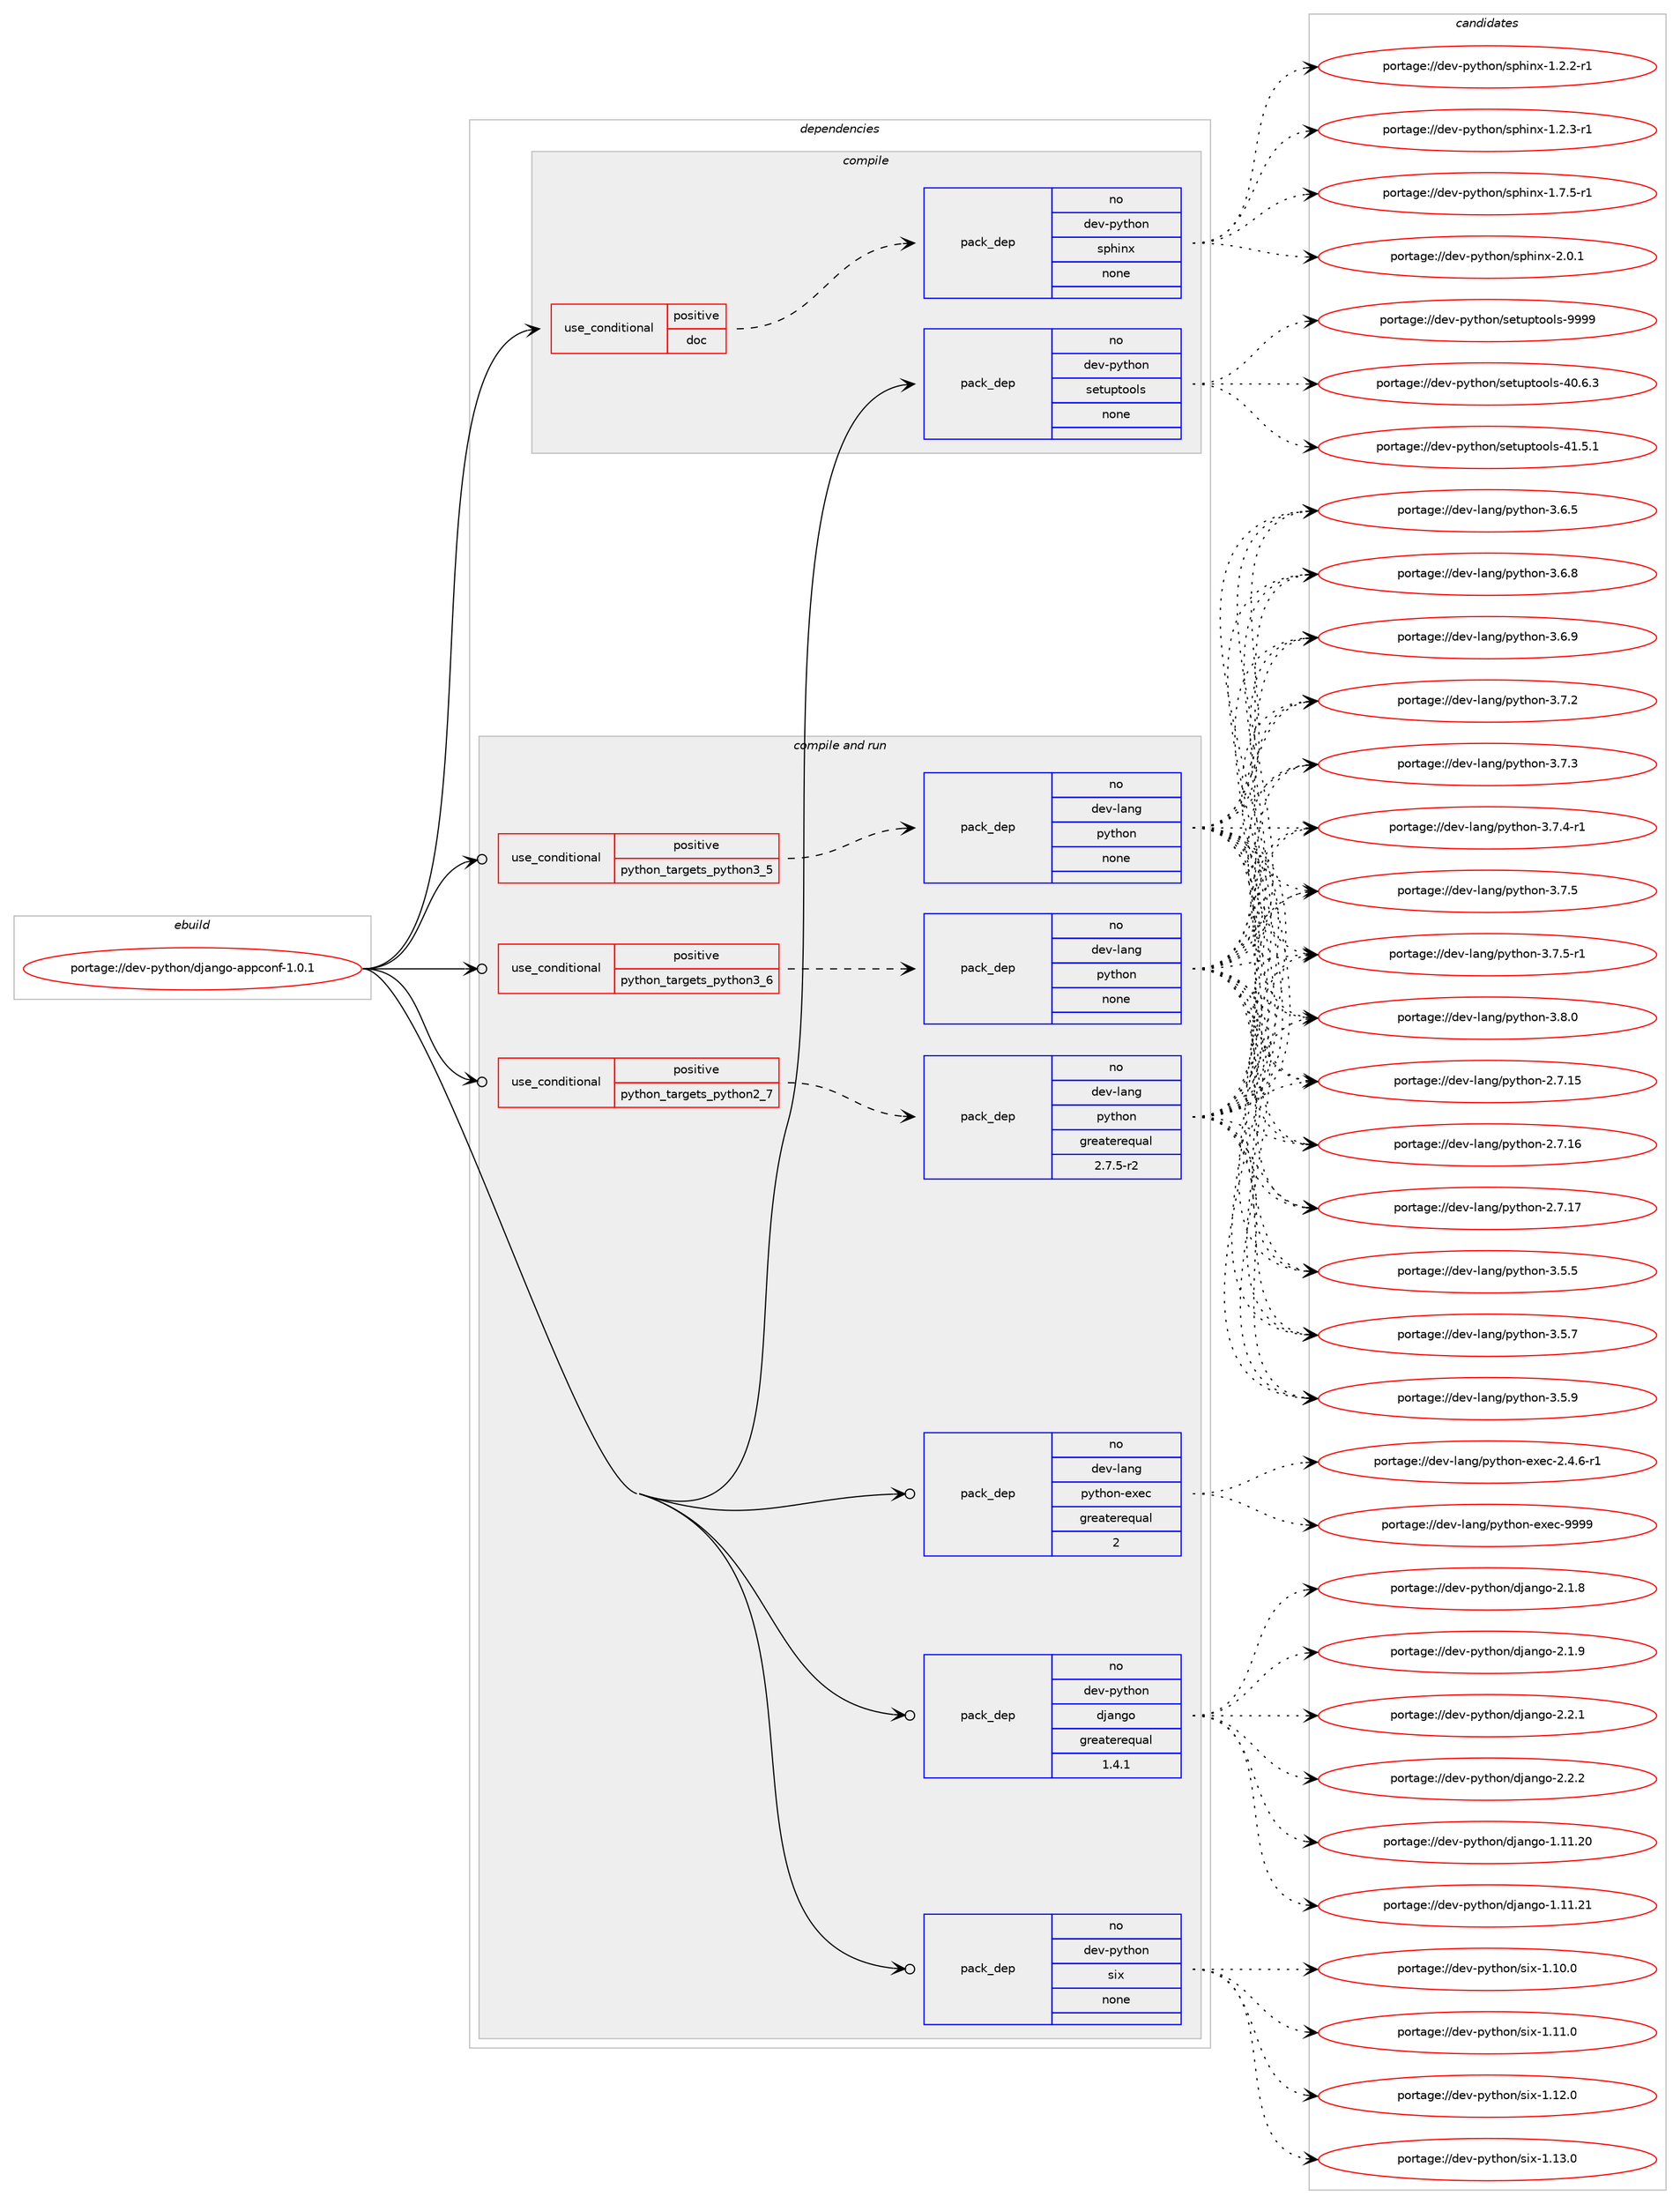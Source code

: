 digraph prolog {

# *************
# Graph options
# *************

newrank=true;
concentrate=true;
compound=true;
graph [rankdir=LR,fontname=Helvetica,fontsize=10,ranksep=1.5];#, ranksep=2.5, nodesep=0.2];
edge  [arrowhead=vee];
node  [fontname=Helvetica,fontsize=10];

# **********
# The ebuild
# **********

subgraph cluster_leftcol {
color=gray;
rank=same;
label=<<i>ebuild</i>>;
id [label="portage://dev-python/django-appconf-1.0.1", color=red, width=4, href="../dev-python/django-appconf-1.0.1.svg"];
}

# ****************
# The dependencies
# ****************

subgraph cluster_midcol {
color=gray;
label=<<i>dependencies</i>>;
subgraph cluster_compile {
fillcolor="#eeeeee";
style=filled;
label=<<i>compile</i>>;
subgraph cond27705 {
dependency136499 [label=<<TABLE BORDER="0" CELLBORDER="1" CELLSPACING="0" CELLPADDING="4"><TR><TD ROWSPAN="3" CELLPADDING="10">use_conditional</TD></TR><TR><TD>positive</TD></TR><TR><TD>doc</TD></TR></TABLE>>, shape=none, color=red];
subgraph pack105479 {
dependency136500 [label=<<TABLE BORDER="0" CELLBORDER="1" CELLSPACING="0" CELLPADDING="4" WIDTH="220"><TR><TD ROWSPAN="6" CELLPADDING="30">pack_dep</TD></TR><TR><TD WIDTH="110">no</TD></TR><TR><TD>dev-python</TD></TR><TR><TD>sphinx</TD></TR><TR><TD>none</TD></TR><TR><TD></TD></TR></TABLE>>, shape=none, color=blue];
}
dependency136499:e -> dependency136500:w [weight=20,style="dashed",arrowhead="vee"];
}
id:e -> dependency136499:w [weight=20,style="solid",arrowhead="vee"];
subgraph pack105480 {
dependency136501 [label=<<TABLE BORDER="0" CELLBORDER="1" CELLSPACING="0" CELLPADDING="4" WIDTH="220"><TR><TD ROWSPAN="6" CELLPADDING="30">pack_dep</TD></TR><TR><TD WIDTH="110">no</TD></TR><TR><TD>dev-python</TD></TR><TR><TD>setuptools</TD></TR><TR><TD>none</TD></TR><TR><TD></TD></TR></TABLE>>, shape=none, color=blue];
}
id:e -> dependency136501:w [weight=20,style="solid",arrowhead="vee"];
}
subgraph cluster_compileandrun {
fillcolor="#eeeeee";
style=filled;
label=<<i>compile and run</i>>;
subgraph cond27706 {
dependency136502 [label=<<TABLE BORDER="0" CELLBORDER="1" CELLSPACING="0" CELLPADDING="4"><TR><TD ROWSPAN="3" CELLPADDING="10">use_conditional</TD></TR><TR><TD>positive</TD></TR><TR><TD>python_targets_python2_7</TD></TR></TABLE>>, shape=none, color=red];
subgraph pack105481 {
dependency136503 [label=<<TABLE BORDER="0" CELLBORDER="1" CELLSPACING="0" CELLPADDING="4" WIDTH="220"><TR><TD ROWSPAN="6" CELLPADDING="30">pack_dep</TD></TR><TR><TD WIDTH="110">no</TD></TR><TR><TD>dev-lang</TD></TR><TR><TD>python</TD></TR><TR><TD>greaterequal</TD></TR><TR><TD>2.7.5-r2</TD></TR></TABLE>>, shape=none, color=blue];
}
dependency136502:e -> dependency136503:w [weight=20,style="dashed",arrowhead="vee"];
}
id:e -> dependency136502:w [weight=20,style="solid",arrowhead="odotvee"];
subgraph cond27707 {
dependency136504 [label=<<TABLE BORDER="0" CELLBORDER="1" CELLSPACING="0" CELLPADDING="4"><TR><TD ROWSPAN="3" CELLPADDING="10">use_conditional</TD></TR><TR><TD>positive</TD></TR><TR><TD>python_targets_python3_5</TD></TR></TABLE>>, shape=none, color=red];
subgraph pack105482 {
dependency136505 [label=<<TABLE BORDER="0" CELLBORDER="1" CELLSPACING="0" CELLPADDING="4" WIDTH="220"><TR><TD ROWSPAN="6" CELLPADDING="30">pack_dep</TD></TR><TR><TD WIDTH="110">no</TD></TR><TR><TD>dev-lang</TD></TR><TR><TD>python</TD></TR><TR><TD>none</TD></TR><TR><TD></TD></TR></TABLE>>, shape=none, color=blue];
}
dependency136504:e -> dependency136505:w [weight=20,style="dashed",arrowhead="vee"];
}
id:e -> dependency136504:w [weight=20,style="solid",arrowhead="odotvee"];
subgraph cond27708 {
dependency136506 [label=<<TABLE BORDER="0" CELLBORDER="1" CELLSPACING="0" CELLPADDING="4"><TR><TD ROWSPAN="3" CELLPADDING="10">use_conditional</TD></TR><TR><TD>positive</TD></TR><TR><TD>python_targets_python3_6</TD></TR></TABLE>>, shape=none, color=red];
subgraph pack105483 {
dependency136507 [label=<<TABLE BORDER="0" CELLBORDER="1" CELLSPACING="0" CELLPADDING="4" WIDTH="220"><TR><TD ROWSPAN="6" CELLPADDING="30">pack_dep</TD></TR><TR><TD WIDTH="110">no</TD></TR><TR><TD>dev-lang</TD></TR><TR><TD>python</TD></TR><TR><TD>none</TD></TR><TR><TD></TD></TR></TABLE>>, shape=none, color=blue];
}
dependency136506:e -> dependency136507:w [weight=20,style="dashed",arrowhead="vee"];
}
id:e -> dependency136506:w [weight=20,style="solid",arrowhead="odotvee"];
subgraph pack105484 {
dependency136508 [label=<<TABLE BORDER="0" CELLBORDER="1" CELLSPACING="0" CELLPADDING="4" WIDTH="220"><TR><TD ROWSPAN="6" CELLPADDING="30">pack_dep</TD></TR><TR><TD WIDTH="110">no</TD></TR><TR><TD>dev-lang</TD></TR><TR><TD>python-exec</TD></TR><TR><TD>greaterequal</TD></TR><TR><TD>2</TD></TR></TABLE>>, shape=none, color=blue];
}
id:e -> dependency136508:w [weight=20,style="solid",arrowhead="odotvee"];
subgraph pack105485 {
dependency136509 [label=<<TABLE BORDER="0" CELLBORDER="1" CELLSPACING="0" CELLPADDING="4" WIDTH="220"><TR><TD ROWSPAN="6" CELLPADDING="30">pack_dep</TD></TR><TR><TD WIDTH="110">no</TD></TR><TR><TD>dev-python</TD></TR><TR><TD>django</TD></TR><TR><TD>greaterequal</TD></TR><TR><TD>1.4.1</TD></TR></TABLE>>, shape=none, color=blue];
}
id:e -> dependency136509:w [weight=20,style="solid",arrowhead="odotvee"];
subgraph pack105486 {
dependency136510 [label=<<TABLE BORDER="0" CELLBORDER="1" CELLSPACING="0" CELLPADDING="4" WIDTH="220"><TR><TD ROWSPAN="6" CELLPADDING="30">pack_dep</TD></TR><TR><TD WIDTH="110">no</TD></TR><TR><TD>dev-python</TD></TR><TR><TD>six</TD></TR><TR><TD>none</TD></TR><TR><TD></TD></TR></TABLE>>, shape=none, color=blue];
}
id:e -> dependency136510:w [weight=20,style="solid",arrowhead="odotvee"];
}
subgraph cluster_run {
fillcolor="#eeeeee";
style=filled;
label=<<i>run</i>>;
}
}

# **************
# The candidates
# **************

subgraph cluster_choices {
rank=same;
color=gray;
label=<<i>candidates</i>>;

subgraph choice105479 {
color=black;
nodesep=1;
choiceportage10010111845112121116104111110471151121041051101204549465046504511449 [label="portage://dev-python/sphinx-1.2.2-r1", color=red, width=4,href="../dev-python/sphinx-1.2.2-r1.svg"];
choiceportage10010111845112121116104111110471151121041051101204549465046514511449 [label="portage://dev-python/sphinx-1.2.3-r1", color=red, width=4,href="../dev-python/sphinx-1.2.3-r1.svg"];
choiceportage10010111845112121116104111110471151121041051101204549465546534511449 [label="portage://dev-python/sphinx-1.7.5-r1", color=red, width=4,href="../dev-python/sphinx-1.7.5-r1.svg"];
choiceportage1001011184511212111610411111047115112104105110120455046484649 [label="portage://dev-python/sphinx-2.0.1", color=red, width=4,href="../dev-python/sphinx-2.0.1.svg"];
dependency136500:e -> choiceportage10010111845112121116104111110471151121041051101204549465046504511449:w [style=dotted,weight="100"];
dependency136500:e -> choiceportage10010111845112121116104111110471151121041051101204549465046514511449:w [style=dotted,weight="100"];
dependency136500:e -> choiceportage10010111845112121116104111110471151121041051101204549465546534511449:w [style=dotted,weight="100"];
dependency136500:e -> choiceportage1001011184511212111610411111047115112104105110120455046484649:w [style=dotted,weight="100"];
}
subgraph choice105480 {
color=black;
nodesep=1;
choiceportage100101118451121211161041111104711510111611711211611111110811545524846544651 [label="portage://dev-python/setuptools-40.6.3", color=red, width=4,href="../dev-python/setuptools-40.6.3.svg"];
choiceportage100101118451121211161041111104711510111611711211611111110811545524946534649 [label="portage://dev-python/setuptools-41.5.1", color=red, width=4,href="../dev-python/setuptools-41.5.1.svg"];
choiceportage10010111845112121116104111110471151011161171121161111111081154557575757 [label="portage://dev-python/setuptools-9999", color=red, width=4,href="../dev-python/setuptools-9999.svg"];
dependency136501:e -> choiceportage100101118451121211161041111104711510111611711211611111110811545524846544651:w [style=dotted,weight="100"];
dependency136501:e -> choiceportage100101118451121211161041111104711510111611711211611111110811545524946534649:w [style=dotted,weight="100"];
dependency136501:e -> choiceportage10010111845112121116104111110471151011161171121161111111081154557575757:w [style=dotted,weight="100"];
}
subgraph choice105481 {
color=black;
nodesep=1;
choiceportage10010111845108971101034711212111610411111045504655464953 [label="portage://dev-lang/python-2.7.15", color=red, width=4,href="../dev-lang/python-2.7.15.svg"];
choiceportage10010111845108971101034711212111610411111045504655464954 [label="portage://dev-lang/python-2.7.16", color=red, width=4,href="../dev-lang/python-2.7.16.svg"];
choiceportage10010111845108971101034711212111610411111045504655464955 [label="portage://dev-lang/python-2.7.17", color=red, width=4,href="../dev-lang/python-2.7.17.svg"];
choiceportage100101118451089711010347112121116104111110455146534653 [label="portage://dev-lang/python-3.5.5", color=red, width=4,href="../dev-lang/python-3.5.5.svg"];
choiceportage100101118451089711010347112121116104111110455146534655 [label="portage://dev-lang/python-3.5.7", color=red, width=4,href="../dev-lang/python-3.5.7.svg"];
choiceportage100101118451089711010347112121116104111110455146534657 [label="portage://dev-lang/python-3.5.9", color=red, width=4,href="../dev-lang/python-3.5.9.svg"];
choiceportage100101118451089711010347112121116104111110455146544653 [label="portage://dev-lang/python-3.6.5", color=red, width=4,href="../dev-lang/python-3.6.5.svg"];
choiceportage100101118451089711010347112121116104111110455146544656 [label="portage://dev-lang/python-3.6.8", color=red, width=4,href="../dev-lang/python-3.6.8.svg"];
choiceportage100101118451089711010347112121116104111110455146544657 [label="portage://dev-lang/python-3.6.9", color=red, width=4,href="../dev-lang/python-3.6.9.svg"];
choiceportage100101118451089711010347112121116104111110455146554650 [label="portage://dev-lang/python-3.7.2", color=red, width=4,href="../dev-lang/python-3.7.2.svg"];
choiceportage100101118451089711010347112121116104111110455146554651 [label="portage://dev-lang/python-3.7.3", color=red, width=4,href="../dev-lang/python-3.7.3.svg"];
choiceportage1001011184510897110103471121211161041111104551465546524511449 [label="portage://dev-lang/python-3.7.4-r1", color=red, width=4,href="../dev-lang/python-3.7.4-r1.svg"];
choiceportage100101118451089711010347112121116104111110455146554653 [label="portage://dev-lang/python-3.7.5", color=red, width=4,href="../dev-lang/python-3.7.5.svg"];
choiceportage1001011184510897110103471121211161041111104551465546534511449 [label="portage://dev-lang/python-3.7.5-r1", color=red, width=4,href="../dev-lang/python-3.7.5-r1.svg"];
choiceportage100101118451089711010347112121116104111110455146564648 [label="portage://dev-lang/python-3.8.0", color=red, width=4,href="../dev-lang/python-3.8.0.svg"];
dependency136503:e -> choiceportage10010111845108971101034711212111610411111045504655464953:w [style=dotted,weight="100"];
dependency136503:e -> choiceportage10010111845108971101034711212111610411111045504655464954:w [style=dotted,weight="100"];
dependency136503:e -> choiceportage10010111845108971101034711212111610411111045504655464955:w [style=dotted,weight="100"];
dependency136503:e -> choiceportage100101118451089711010347112121116104111110455146534653:w [style=dotted,weight="100"];
dependency136503:e -> choiceportage100101118451089711010347112121116104111110455146534655:w [style=dotted,weight="100"];
dependency136503:e -> choiceportage100101118451089711010347112121116104111110455146534657:w [style=dotted,weight="100"];
dependency136503:e -> choiceportage100101118451089711010347112121116104111110455146544653:w [style=dotted,weight="100"];
dependency136503:e -> choiceportage100101118451089711010347112121116104111110455146544656:w [style=dotted,weight="100"];
dependency136503:e -> choiceportage100101118451089711010347112121116104111110455146544657:w [style=dotted,weight="100"];
dependency136503:e -> choiceportage100101118451089711010347112121116104111110455146554650:w [style=dotted,weight="100"];
dependency136503:e -> choiceportage100101118451089711010347112121116104111110455146554651:w [style=dotted,weight="100"];
dependency136503:e -> choiceportage1001011184510897110103471121211161041111104551465546524511449:w [style=dotted,weight="100"];
dependency136503:e -> choiceportage100101118451089711010347112121116104111110455146554653:w [style=dotted,weight="100"];
dependency136503:e -> choiceportage1001011184510897110103471121211161041111104551465546534511449:w [style=dotted,weight="100"];
dependency136503:e -> choiceportage100101118451089711010347112121116104111110455146564648:w [style=dotted,weight="100"];
}
subgraph choice105482 {
color=black;
nodesep=1;
choiceportage10010111845108971101034711212111610411111045504655464953 [label="portage://dev-lang/python-2.7.15", color=red, width=4,href="../dev-lang/python-2.7.15.svg"];
choiceportage10010111845108971101034711212111610411111045504655464954 [label="portage://dev-lang/python-2.7.16", color=red, width=4,href="../dev-lang/python-2.7.16.svg"];
choiceportage10010111845108971101034711212111610411111045504655464955 [label="portage://dev-lang/python-2.7.17", color=red, width=4,href="../dev-lang/python-2.7.17.svg"];
choiceportage100101118451089711010347112121116104111110455146534653 [label="portage://dev-lang/python-3.5.5", color=red, width=4,href="../dev-lang/python-3.5.5.svg"];
choiceportage100101118451089711010347112121116104111110455146534655 [label="portage://dev-lang/python-3.5.7", color=red, width=4,href="../dev-lang/python-3.5.7.svg"];
choiceportage100101118451089711010347112121116104111110455146534657 [label="portage://dev-lang/python-3.5.9", color=red, width=4,href="../dev-lang/python-3.5.9.svg"];
choiceportage100101118451089711010347112121116104111110455146544653 [label="portage://dev-lang/python-3.6.5", color=red, width=4,href="../dev-lang/python-3.6.5.svg"];
choiceportage100101118451089711010347112121116104111110455146544656 [label="portage://dev-lang/python-3.6.8", color=red, width=4,href="../dev-lang/python-3.6.8.svg"];
choiceportage100101118451089711010347112121116104111110455146544657 [label="portage://dev-lang/python-3.6.9", color=red, width=4,href="../dev-lang/python-3.6.9.svg"];
choiceportage100101118451089711010347112121116104111110455146554650 [label="portage://dev-lang/python-3.7.2", color=red, width=4,href="../dev-lang/python-3.7.2.svg"];
choiceportage100101118451089711010347112121116104111110455146554651 [label="portage://dev-lang/python-3.7.3", color=red, width=4,href="../dev-lang/python-3.7.3.svg"];
choiceportage1001011184510897110103471121211161041111104551465546524511449 [label="portage://dev-lang/python-3.7.4-r1", color=red, width=4,href="../dev-lang/python-3.7.4-r1.svg"];
choiceportage100101118451089711010347112121116104111110455146554653 [label="portage://dev-lang/python-3.7.5", color=red, width=4,href="../dev-lang/python-3.7.5.svg"];
choiceportage1001011184510897110103471121211161041111104551465546534511449 [label="portage://dev-lang/python-3.7.5-r1", color=red, width=4,href="../dev-lang/python-3.7.5-r1.svg"];
choiceportage100101118451089711010347112121116104111110455146564648 [label="portage://dev-lang/python-3.8.0", color=red, width=4,href="../dev-lang/python-3.8.0.svg"];
dependency136505:e -> choiceportage10010111845108971101034711212111610411111045504655464953:w [style=dotted,weight="100"];
dependency136505:e -> choiceportage10010111845108971101034711212111610411111045504655464954:w [style=dotted,weight="100"];
dependency136505:e -> choiceportage10010111845108971101034711212111610411111045504655464955:w [style=dotted,weight="100"];
dependency136505:e -> choiceportage100101118451089711010347112121116104111110455146534653:w [style=dotted,weight="100"];
dependency136505:e -> choiceportage100101118451089711010347112121116104111110455146534655:w [style=dotted,weight="100"];
dependency136505:e -> choiceportage100101118451089711010347112121116104111110455146534657:w [style=dotted,weight="100"];
dependency136505:e -> choiceportage100101118451089711010347112121116104111110455146544653:w [style=dotted,weight="100"];
dependency136505:e -> choiceportage100101118451089711010347112121116104111110455146544656:w [style=dotted,weight="100"];
dependency136505:e -> choiceportage100101118451089711010347112121116104111110455146544657:w [style=dotted,weight="100"];
dependency136505:e -> choiceportage100101118451089711010347112121116104111110455146554650:w [style=dotted,weight="100"];
dependency136505:e -> choiceportage100101118451089711010347112121116104111110455146554651:w [style=dotted,weight="100"];
dependency136505:e -> choiceportage1001011184510897110103471121211161041111104551465546524511449:w [style=dotted,weight="100"];
dependency136505:e -> choiceportage100101118451089711010347112121116104111110455146554653:w [style=dotted,weight="100"];
dependency136505:e -> choiceportage1001011184510897110103471121211161041111104551465546534511449:w [style=dotted,weight="100"];
dependency136505:e -> choiceportage100101118451089711010347112121116104111110455146564648:w [style=dotted,weight="100"];
}
subgraph choice105483 {
color=black;
nodesep=1;
choiceportage10010111845108971101034711212111610411111045504655464953 [label="portage://dev-lang/python-2.7.15", color=red, width=4,href="../dev-lang/python-2.7.15.svg"];
choiceportage10010111845108971101034711212111610411111045504655464954 [label="portage://dev-lang/python-2.7.16", color=red, width=4,href="../dev-lang/python-2.7.16.svg"];
choiceportage10010111845108971101034711212111610411111045504655464955 [label="portage://dev-lang/python-2.7.17", color=red, width=4,href="../dev-lang/python-2.7.17.svg"];
choiceportage100101118451089711010347112121116104111110455146534653 [label="portage://dev-lang/python-3.5.5", color=red, width=4,href="../dev-lang/python-3.5.5.svg"];
choiceportage100101118451089711010347112121116104111110455146534655 [label="portage://dev-lang/python-3.5.7", color=red, width=4,href="../dev-lang/python-3.5.7.svg"];
choiceportage100101118451089711010347112121116104111110455146534657 [label="portage://dev-lang/python-3.5.9", color=red, width=4,href="../dev-lang/python-3.5.9.svg"];
choiceportage100101118451089711010347112121116104111110455146544653 [label="portage://dev-lang/python-3.6.5", color=red, width=4,href="../dev-lang/python-3.6.5.svg"];
choiceportage100101118451089711010347112121116104111110455146544656 [label="portage://dev-lang/python-3.6.8", color=red, width=4,href="../dev-lang/python-3.6.8.svg"];
choiceportage100101118451089711010347112121116104111110455146544657 [label="portage://dev-lang/python-3.6.9", color=red, width=4,href="../dev-lang/python-3.6.9.svg"];
choiceportage100101118451089711010347112121116104111110455146554650 [label="portage://dev-lang/python-3.7.2", color=red, width=4,href="../dev-lang/python-3.7.2.svg"];
choiceportage100101118451089711010347112121116104111110455146554651 [label="portage://dev-lang/python-3.7.3", color=red, width=4,href="../dev-lang/python-3.7.3.svg"];
choiceportage1001011184510897110103471121211161041111104551465546524511449 [label="portage://dev-lang/python-3.7.4-r1", color=red, width=4,href="../dev-lang/python-3.7.4-r1.svg"];
choiceportage100101118451089711010347112121116104111110455146554653 [label="portage://dev-lang/python-3.7.5", color=red, width=4,href="../dev-lang/python-3.7.5.svg"];
choiceportage1001011184510897110103471121211161041111104551465546534511449 [label="portage://dev-lang/python-3.7.5-r1", color=red, width=4,href="../dev-lang/python-3.7.5-r1.svg"];
choiceportage100101118451089711010347112121116104111110455146564648 [label="portage://dev-lang/python-3.8.0", color=red, width=4,href="../dev-lang/python-3.8.0.svg"];
dependency136507:e -> choiceportage10010111845108971101034711212111610411111045504655464953:w [style=dotted,weight="100"];
dependency136507:e -> choiceportage10010111845108971101034711212111610411111045504655464954:w [style=dotted,weight="100"];
dependency136507:e -> choiceportage10010111845108971101034711212111610411111045504655464955:w [style=dotted,weight="100"];
dependency136507:e -> choiceportage100101118451089711010347112121116104111110455146534653:w [style=dotted,weight="100"];
dependency136507:e -> choiceportage100101118451089711010347112121116104111110455146534655:w [style=dotted,weight="100"];
dependency136507:e -> choiceportage100101118451089711010347112121116104111110455146534657:w [style=dotted,weight="100"];
dependency136507:e -> choiceportage100101118451089711010347112121116104111110455146544653:w [style=dotted,weight="100"];
dependency136507:e -> choiceportage100101118451089711010347112121116104111110455146544656:w [style=dotted,weight="100"];
dependency136507:e -> choiceportage100101118451089711010347112121116104111110455146544657:w [style=dotted,weight="100"];
dependency136507:e -> choiceportage100101118451089711010347112121116104111110455146554650:w [style=dotted,weight="100"];
dependency136507:e -> choiceportage100101118451089711010347112121116104111110455146554651:w [style=dotted,weight="100"];
dependency136507:e -> choiceportage1001011184510897110103471121211161041111104551465546524511449:w [style=dotted,weight="100"];
dependency136507:e -> choiceportage100101118451089711010347112121116104111110455146554653:w [style=dotted,weight="100"];
dependency136507:e -> choiceportage1001011184510897110103471121211161041111104551465546534511449:w [style=dotted,weight="100"];
dependency136507:e -> choiceportage100101118451089711010347112121116104111110455146564648:w [style=dotted,weight="100"];
}
subgraph choice105484 {
color=black;
nodesep=1;
choiceportage10010111845108971101034711212111610411111045101120101994550465246544511449 [label="portage://dev-lang/python-exec-2.4.6-r1", color=red, width=4,href="../dev-lang/python-exec-2.4.6-r1.svg"];
choiceportage10010111845108971101034711212111610411111045101120101994557575757 [label="portage://dev-lang/python-exec-9999", color=red, width=4,href="../dev-lang/python-exec-9999.svg"];
dependency136508:e -> choiceportage10010111845108971101034711212111610411111045101120101994550465246544511449:w [style=dotted,weight="100"];
dependency136508:e -> choiceportage10010111845108971101034711212111610411111045101120101994557575757:w [style=dotted,weight="100"];
}
subgraph choice105485 {
color=black;
nodesep=1;
choiceportage1001011184511212111610411111047100106971101031114549464949465048 [label="portage://dev-python/django-1.11.20", color=red, width=4,href="../dev-python/django-1.11.20.svg"];
choiceportage1001011184511212111610411111047100106971101031114549464949465049 [label="portage://dev-python/django-1.11.21", color=red, width=4,href="../dev-python/django-1.11.21.svg"];
choiceportage100101118451121211161041111104710010697110103111455046494656 [label="portage://dev-python/django-2.1.8", color=red, width=4,href="../dev-python/django-2.1.8.svg"];
choiceportage100101118451121211161041111104710010697110103111455046494657 [label="portage://dev-python/django-2.1.9", color=red, width=4,href="../dev-python/django-2.1.9.svg"];
choiceportage100101118451121211161041111104710010697110103111455046504649 [label="portage://dev-python/django-2.2.1", color=red, width=4,href="../dev-python/django-2.2.1.svg"];
choiceportage100101118451121211161041111104710010697110103111455046504650 [label="portage://dev-python/django-2.2.2", color=red, width=4,href="../dev-python/django-2.2.2.svg"];
dependency136509:e -> choiceportage1001011184511212111610411111047100106971101031114549464949465048:w [style=dotted,weight="100"];
dependency136509:e -> choiceportage1001011184511212111610411111047100106971101031114549464949465049:w [style=dotted,weight="100"];
dependency136509:e -> choiceportage100101118451121211161041111104710010697110103111455046494656:w [style=dotted,weight="100"];
dependency136509:e -> choiceportage100101118451121211161041111104710010697110103111455046494657:w [style=dotted,weight="100"];
dependency136509:e -> choiceportage100101118451121211161041111104710010697110103111455046504649:w [style=dotted,weight="100"];
dependency136509:e -> choiceportage100101118451121211161041111104710010697110103111455046504650:w [style=dotted,weight="100"];
}
subgraph choice105486 {
color=black;
nodesep=1;
choiceportage100101118451121211161041111104711510512045494649484648 [label="portage://dev-python/six-1.10.0", color=red, width=4,href="../dev-python/six-1.10.0.svg"];
choiceportage100101118451121211161041111104711510512045494649494648 [label="portage://dev-python/six-1.11.0", color=red, width=4,href="../dev-python/six-1.11.0.svg"];
choiceportage100101118451121211161041111104711510512045494649504648 [label="portage://dev-python/six-1.12.0", color=red, width=4,href="../dev-python/six-1.12.0.svg"];
choiceportage100101118451121211161041111104711510512045494649514648 [label="portage://dev-python/six-1.13.0", color=red, width=4,href="../dev-python/six-1.13.0.svg"];
dependency136510:e -> choiceportage100101118451121211161041111104711510512045494649484648:w [style=dotted,weight="100"];
dependency136510:e -> choiceportage100101118451121211161041111104711510512045494649494648:w [style=dotted,weight="100"];
dependency136510:e -> choiceportage100101118451121211161041111104711510512045494649504648:w [style=dotted,weight="100"];
dependency136510:e -> choiceportage100101118451121211161041111104711510512045494649514648:w [style=dotted,weight="100"];
}
}

}
